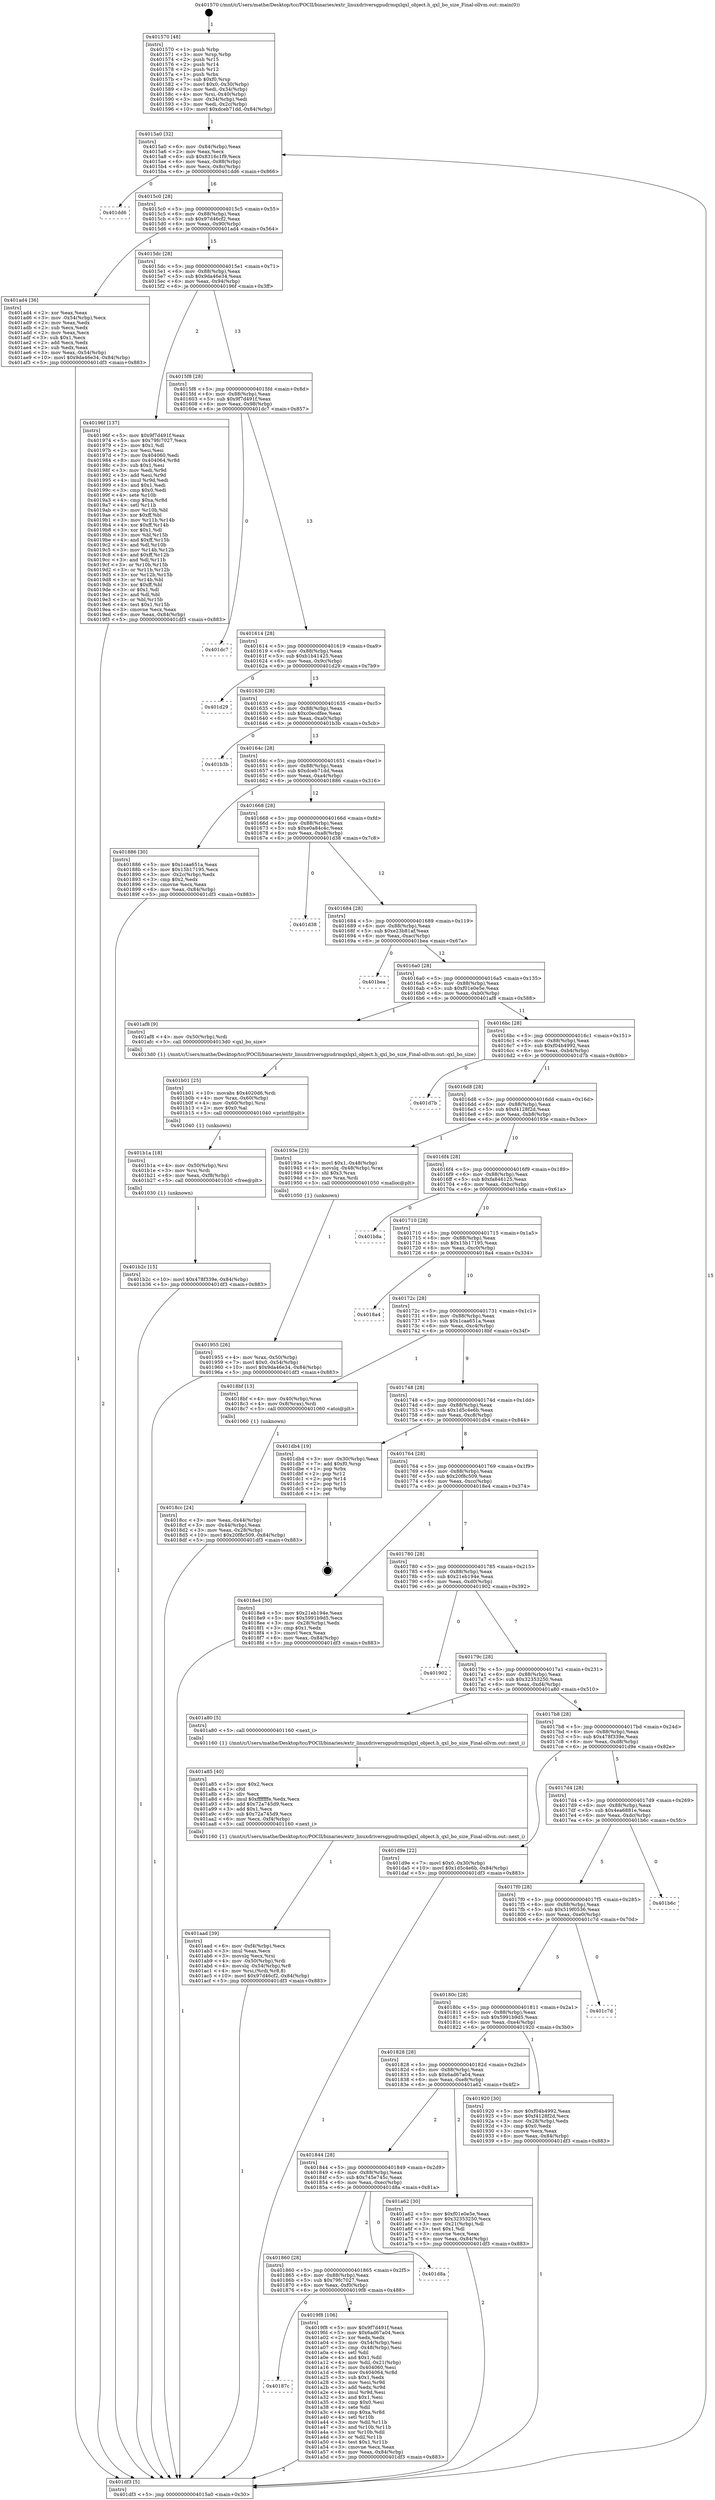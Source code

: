digraph "0x401570" {
  label = "0x401570 (/mnt/c/Users/mathe/Desktop/tcc/POCII/binaries/extr_linuxdriversgpudrmqxlqxl_object.h_qxl_bo_size_Final-ollvm.out::main(0))"
  labelloc = "t"
  node[shape=record]

  Entry [label="",width=0.3,height=0.3,shape=circle,fillcolor=black,style=filled]
  "0x4015a0" [label="{
     0x4015a0 [32]\l
     | [instrs]\l
     &nbsp;&nbsp;0x4015a0 \<+6\>: mov -0x84(%rbp),%eax\l
     &nbsp;&nbsp;0x4015a6 \<+2\>: mov %eax,%ecx\l
     &nbsp;&nbsp;0x4015a8 \<+6\>: sub $0x8316c1f9,%ecx\l
     &nbsp;&nbsp;0x4015ae \<+6\>: mov %eax,-0x88(%rbp)\l
     &nbsp;&nbsp;0x4015b4 \<+6\>: mov %ecx,-0x8c(%rbp)\l
     &nbsp;&nbsp;0x4015ba \<+6\>: je 0000000000401dd6 \<main+0x866\>\l
  }"]
  "0x401dd6" [label="{
     0x401dd6\l
  }", style=dashed]
  "0x4015c0" [label="{
     0x4015c0 [28]\l
     | [instrs]\l
     &nbsp;&nbsp;0x4015c0 \<+5\>: jmp 00000000004015c5 \<main+0x55\>\l
     &nbsp;&nbsp;0x4015c5 \<+6\>: mov -0x88(%rbp),%eax\l
     &nbsp;&nbsp;0x4015cb \<+5\>: sub $0x97d46cf2,%eax\l
     &nbsp;&nbsp;0x4015d0 \<+6\>: mov %eax,-0x90(%rbp)\l
     &nbsp;&nbsp;0x4015d6 \<+6\>: je 0000000000401ad4 \<main+0x564\>\l
  }"]
  Exit [label="",width=0.3,height=0.3,shape=circle,fillcolor=black,style=filled,peripheries=2]
  "0x401ad4" [label="{
     0x401ad4 [36]\l
     | [instrs]\l
     &nbsp;&nbsp;0x401ad4 \<+2\>: xor %eax,%eax\l
     &nbsp;&nbsp;0x401ad6 \<+3\>: mov -0x54(%rbp),%ecx\l
     &nbsp;&nbsp;0x401ad9 \<+2\>: mov %eax,%edx\l
     &nbsp;&nbsp;0x401adb \<+2\>: sub %ecx,%edx\l
     &nbsp;&nbsp;0x401add \<+2\>: mov %eax,%ecx\l
     &nbsp;&nbsp;0x401adf \<+3\>: sub $0x1,%ecx\l
     &nbsp;&nbsp;0x401ae2 \<+2\>: add %ecx,%edx\l
     &nbsp;&nbsp;0x401ae4 \<+2\>: sub %edx,%eax\l
     &nbsp;&nbsp;0x401ae6 \<+3\>: mov %eax,-0x54(%rbp)\l
     &nbsp;&nbsp;0x401ae9 \<+10\>: movl $0x9da46e34,-0x84(%rbp)\l
     &nbsp;&nbsp;0x401af3 \<+5\>: jmp 0000000000401df3 \<main+0x883\>\l
  }"]
  "0x4015dc" [label="{
     0x4015dc [28]\l
     | [instrs]\l
     &nbsp;&nbsp;0x4015dc \<+5\>: jmp 00000000004015e1 \<main+0x71\>\l
     &nbsp;&nbsp;0x4015e1 \<+6\>: mov -0x88(%rbp),%eax\l
     &nbsp;&nbsp;0x4015e7 \<+5\>: sub $0x9da46e34,%eax\l
     &nbsp;&nbsp;0x4015ec \<+6\>: mov %eax,-0x94(%rbp)\l
     &nbsp;&nbsp;0x4015f2 \<+6\>: je 000000000040196f \<main+0x3ff\>\l
  }"]
  "0x401b2c" [label="{
     0x401b2c [15]\l
     | [instrs]\l
     &nbsp;&nbsp;0x401b2c \<+10\>: movl $0x478f339e,-0x84(%rbp)\l
     &nbsp;&nbsp;0x401b36 \<+5\>: jmp 0000000000401df3 \<main+0x883\>\l
  }"]
  "0x40196f" [label="{
     0x40196f [137]\l
     | [instrs]\l
     &nbsp;&nbsp;0x40196f \<+5\>: mov $0x9f7d491f,%eax\l
     &nbsp;&nbsp;0x401974 \<+5\>: mov $0x79fc7027,%ecx\l
     &nbsp;&nbsp;0x401979 \<+2\>: mov $0x1,%dl\l
     &nbsp;&nbsp;0x40197b \<+2\>: xor %esi,%esi\l
     &nbsp;&nbsp;0x40197d \<+7\>: mov 0x404060,%edi\l
     &nbsp;&nbsp;0x401984 \<+8\>: mov 0x404064,%r8d\l
     &nbsp;&nbsp;0x40198c \<+3\>: sub $0x1,%esi\l
     &nbsp;&nbsp;0x40198f \<+3\>: mov %edi,%r9d\l
     &nbsp;&nbsp;0x401992 \<+3\>: add %esi,%r9d\l
     &nbsp;&nbsp;0x401995 \<+4\>: imul %r9d,%edi\l
     &nbsp;&nbsp;0x401999 \<+3\>: and $0x1,%edi\l
     &nbsp;&nbsp;0x40199c \<+3\>: cmp $0x0,%edi\l
     &nbsp;&nbsp;0x40199f \<+4\>: sete %r10b\l
     &nbsp;&nbsp;0x4019a3 \<+4\>: cmp $0xa,%r8d\l
     &nbsp;&nbsp;0x4019a7 \<+4\>: setl %r11b\l
     &nbsp;&nbsp;0x4019ab \<+3\>: mov %r10b,%bl\l
     &nbsp;&nbsp;0x4019ae \<+3\>: xor $0xff,%bl\l
     &nbsp;&nbsp;0x4019b1 \<+3\>: mov %r11b,%r14b\l
     &nbsp;&nbsp;0x4019b4 \<+4\>: xor $0xff,%r14b\l
     &nbsp;&nbsp;0x4019b8 \<+3\>: xor $0x1,%dl\l
     &nbsp;&nbsp;0x4019bb \<+3\>: mov %bl,%r15b\l
     &nbsp;&nbsp;0x4019be \<+4\>: and $0xff,%r15b\l
     &nbsp;&nbsp;0x4019c2 \<+3\>: and %dl,%r10b\l
     &nbsp;&nbsp;0x4019c5 \<+3\>: mov %r14b,%r12b\l
     &nbsp;&nbsp;0x4019c8 \<+4\>: and $0xff,%r12b\l
     &nbsp;&nbsp;0x4019cc \<+3\>: and %dl,%r11b\l
     &nbsp;&nbsp;0x4019cf \<+3\>: or %r10b,%r15b\l
     &nbsp;&nbsp;0x4019d2 \<+3\>: or %r11b,%r12b\l
     &nbsp;&nbsp;0x4019d5 \<+3\>: xor %r12b,%r15b\l
     &nbsp;&nbsp;0x4019d8 \<+3\>: or %r14b,%bl\l
     &nbsp;&nbsp;0x4019db \<+3\>: xor $0xff,%bl\l
     &nbsp;&nbsp;0x4019de \<+3\>: or $0x1,%dl\l
     &nbsp;&nbsp;0x4019e1 \<+2\>: and %dl,%bl\l
     &nbsp;&nbsp;0x4019e3 \<+3\>: or %bl,%r15b\l
     &nbsp;&nbsp;0x4019e6 \<+4\>: test $0x1,%r15b\l
     &nbsp;&nbsp;0x4019ea \<+3\>: cmovne %ecx,%eax\l
     &nbsp;&nbsp;0x4019ed \<+6\>: mov %eax,-0x84(%rbp)\l
     &nbsp;&nbsp;0x4019f3 \<+5\>: jmp 0000000000401df3 \<main+0x883\>\l
  }"]
  "0x4015f8" [label="{
     0x4015f8 [28]\l
     | [instrs]\l
     &nbsp;&nbsp;0x4015f8 \<+5\>: jmp 00000000004015fd \<main+0x8d\>\l
     &nbsp;&nbsp;0x4015fd \<+6\>: mov -0x88(%rbp),%eax\l
     &nbsp;&nbsp;0x401603 \<+5\>: sub $0x9f7d491f,%eax\l
     &nbsp;&nbsp;0x401608 \<+6\>: mov %eax,-0x98(%rbp)\l
     &nbsp;&nbsp;0x40160e \<+6\>: je 0000000000401dc7 \<main+0x857\>\l
  }"]
  "0x401b1a" [label="{
     0x401b1a [18]\l
     | [instrs]\l
     &nbsp;&nbsp;0x401b1a \<+4\>: mov -0x50(%rbp),%rsi\l
     &nbsp;&nbsp;0x401b1e \<+3\>: mov %rsi,%rdi\l
     &nbsp;&nbsp;0x401b21 \<+6\>: mov %eax,-0xf8(%rbp)\l
     &nbsp;&nbsp;0x401b27 \<+5\>: call 0000000000401030 \<free@plt\>\l
     | [calls]\l
     &nbsp;&nbsp;0x401030 \{1\} (unknown)\l
  }"]
  "0x401dc7" [label="{
     0x401dc7\l
  }", style=dashed]
  "0x401614" [label="{
     0x401614 [28]\l
     | [instrs]\l
     &nbsp;&nbsp;0x401614 \<+5\>: jmp 0000000000401619 \<main+0xa9\>\l
     &nbsp;&nbsp;0x401619 \<+6\>: mov -0x88(%rbp),%eax\l
     &nbsp;&nbsp;0x40161f \<+5\>: sub $0xb1b41425,%eax\l
     &nbsp;&nbsp;0x401624 \<+6\>: mov %eax,-0x9c(%rbp)\l
     &nbsp;&nbsp;0x40162a \<+6\>: je 0000000000401d29 \<main+0x7b9\>\l
  }"]
  "0x401b01" [label="{
     0x401b01 [25]\l
     | [instrs]\l
     &nbsp;&nbsp;0x401b01 \<+10\>: movabs $0x4020d6,%rdi\l
     &nbsp;&nbsp;0x401b0b \<+4\>: mov %rax,-0x60(%rbp)\l
     &nbsp;&nbsp;0x401b0f \<+4\>: mov -0x60(%rbp),%rsi\l
     &nbsp;&nbsp;0x401b13 \<+2\>: mov $0x0,%al\l
     &nbsp;&nbsp;0x401b15 \<+5\>: call 0000000000401040 \<printf@plt\>\l
     | [calls]\l
     &nbsp;&nbsp;0x401040 \{1\} (unknown)\l
  }"]
  "0x401d29" [label="{
     0x401d29\l
  }", style=dashed]
  "0x401630" [label="{
     0x401630 [28]\l
     | [instrs]\l
     &nbsp;&nbsp;0x401630 \<+5\>: jmp 0000000000401635 \<main+0xc5\>\l
     &nbsp;&nbsp;0x401635 \<+6\>: mov -0x88(%rbp),%eax\l
     &nbsp;&nbsp;0x40163b \<+5\>: sub $0xc0ecdfee,%eax\l
     &nbsp;&nbsp;0x401640 \<+6\>: mov %eax,-0xa0(%rbp)\l
     &nbsp;&nbsp;0x401646 \<+6\>: je 0000000000401b3b \<main+0x5cb\>\l
  }"]
  "0x401aad" [label="{
     0x401aad [39]\l
     | [instrs]\l
     &nbsp;&nbsp;0x401aad \<+6\>: mov -0xf4(%rbp),%ecx\l
     &nbsp;&nbsp;0x401ab3 \<+3\>: imul %eax,%ecx\l
     &nbsp;&nbsp;0x401ab6 \<+3\>: movslq %ecx,%rsi\l
     &nbsp;&nbsp;0x401ab9 \<+4\>: mov -0x50(%rbp),%rdi\l
     &nbsp;&nbsp;0x401abd \<+4\>: movslq -0x54(%rbp),%r8\l
     &nbsp;&nbsp;0x401ac1 \<+4\>: mov %rsi,(%rdi,%r8,8)\l
     &nbsp;&nbsp;0x401ac5 \<+10\>: movl $0x97d46cf2,-0x84(%rbp)\l
     &nbsp;&nbsp;0x401acf \<+5\>: jmp 0000000000401df3 \<main+0x883\>\l
  }"]
  "0x401b3b" [label="{
     0x401b3b\l
  }", style=dashed]
  "0x40164c" [label="{
     0x40164c [28]\l
     | [instrs]\l
     &nbsp;&nbsp;0x40164c \<+5\>: jmp 0000000000401651 \<main+0xe1\>\l
     &nbsp;&nbsp;0x401651 \<+6\>: mov -0x88(%rbp),%eax\l
     &nbsp;&nbsp;0x401657 \<+5\>: sub $0xdceb71dd,%eax\l
     &nbsp;&nbsp;0x40165c \<+6\>: mov %eax,-0xa4(%rbp)\l
     &nbsp;&nbsp;0x401662 \<+6\>: je 0000000000401886 \<main+0x316\>\l
  }"]
  "0x401a85" [label="{
     0x401a85 [40]\l
     | [instrs]\l
     &nbsp;&nbsp;0x401a85 \<+5\>: mov $0x2,%ecx\l
     &nbsp;&nbsp;0x401a8a \<+1\>: cltd\l
     &nbsp;&nbsp;0x401a8b \<+2\>: idiv %ecx\l
     &nbsp;&nbsp;0x401a8d \<+6\>: imul $0xfffffffe,%edx,%ecx\l
     &nbsp;&nbsp;0x401a93 \<+6\>: add $0x72a745d9,%ecx\l
     &nbsp;&nbsp;0x401a99 \<+3\>: add $0x1,%ecx\l
     &nbsp;&nbsp;0x401a9c \<+6\>: sub $0x72a745d9,%ecx\l
     &nbsp;&nbsp;0x401aa2 \<+6\>: mov %ecx,-0xf4(%rbp)\l
     &nbsp;&nbsp;0x401aa8 \<+5\>: call 0000000000401160 \<next_i\>\l
     | [calls]\l
     &nbsp;&nbsp;0x401160 \{1\} (/mnt/c/Users/mathe/Desktop/tcc/POCII/binaries/extr_linuxdriversgpudrmqxlqxl_object.h_qxl_bo_size_Final-ollvm.out::next_i)\l
  }"]
  "0x401886" [label="{
     0x401886 [30]\l
     | [instrs]\l
     &nbsp;&nbsp;0x401886 \<+5\>: mov $0x1caa651a,%eax\l
     &nbsp;&nbsp;0x40188b \<+5\>: mov $0x15b17195,%ecx\l
     &nbsp;&nbsp;0x401890 \<+3\>: mov -0x2c(%rbp),%edx\l
     &nbsp;&nbsp;0x401893 \<+3\>: cmp $0x2,%edx\l
     &nbsp;&nbsp;0x401896 \<+3\>: cmovne %ecx,%eax\l
     &nbsp;&nbsp;0x401899 \<+6\>: mov %eax,-0x84(%rbp)\l
     &nbsp;&nbsp;0x40189f \<+5\>: jmp 0000000000401df3 \<main+0x883\>\l
  }"]
  "0x401668" [label="{
     0x401668 [28]\l
     | [instrs]\l
     &nbsp;&nbsp;0x401668 \<+5\>: jmp 000000000040166d \<main+0xfd\>\l
     &nbsp;&nbsp;0x40166d \<+6\>: mov -0x88(%rbp),%eax\l
     &nbsp;&nbsp;0x401673 \<+5\>: sub $0xe0a84c4c,%eax\l
     &nbsp;&nbsp;0x401678 \<+6\>: mov %eax,-0xa8(%rbp)\l
     &nbsp;&nbsp;0x40167e \<+6\>: je 0000000000401d38 \<main+0x7c8\>\l
  }"]
  "0x401df3" [label="{
     0x401df3 [5]\l
     | [instrs]\l
     &nbsp;&nbsp;0x401df3 \<+5\>: jmp 00000000004015a0 \<main+0x30\>\l
  }"]
  "0x401570" [label="{
     0x401570 [48]\l
     | [instrs]\l
     &nbsp;&nbsp;0x401570 \<+1\>: push %rbp\l
     &nbsp;&nbsp;0x401571 \<+3\>: mov %rsp,%rbp\l
     &nbsp;&nbsp;0x401574 \<+2\>: push %r15\l
     &nbsp;&nbsp;0x401576 \<+2\>: push %r14\l
     &nbsp;&nbsp;0x401578 \<+2\>: push %r12\l
     &nbsp;&nbsp;0x40157a \<+1\>: push %rbx\l
     &nbsp;&nbsp;0x40157b \<+7\>: sub $0xf0,%rsp\l
     &nbsp;&nbsp;0x401582 \<+7\>: movl $0x0,-0x30(%rbp)\l
     &nbsp;&nbsp;0x401589 \<+3\>: mov %edi,-0x34(%rbp)\l
     &nbsp;&nbsp;0x40158c \<+4\>: mov %rsi,-0x40(%rbp)\l
     &nbsp;&nbsp;0x401590 \<+3\>: mov -0x34(%rbp),%edi\l
     &nbsp;&nbsp;0x401593 \<+3\>: mov %edi,-0x2c(%rbp)\l
     &nbsp;&nbsp;0x401596 \<+10\>: movl $0xdceb71dd,-0x84(%rbp)\l
  }"]
  "0x40187c" [label="{
     0x40187c\l
  }", style=dashed]
  "0x401d38" [label="{
     0x401d38\l
  }", style=dashed]
  "0x401684" [label="{
     0x401684 [28]\l
     | [instrs]\l
     &nbsp;&nbsp;0x401684 \<+5\>: jmp 0000000000401689 \<main+0x119\>\l
     &nbsp;&nbsp;0x401689 \<+6\>: mov -0x88(%rbp),%eax\l
     &nbsp;&nbsp;0x40168f \<+5\>: sub $0xe23b81af,%eax\l
     &nbsp;&nbsp;0x401694 \<+6\>: mov %eax,-0xac(%rbp)\l
     &nbsp;&nbsp;0x40169a \<+6\>: je 0000000000401bea \<main+0x67a\>\l
  }"]
  "0x4019f8" [label="{
     0x4019f8 [106]\l
     | [instrs]\l
     &nbsp;&nbsp;0x4019f8 \<+5\>: mov $0x9f7d491f,%eax\l
     &nbsp;&nbsp;0x4019fd \<+5\>: mov $0x6ad67a04,%ecx\l
     &nbsp;&nbsp;0x401a02 \<+2\>: xor %edx,%edx\l
     &nbsp;&nbsp;0x401a04 \<+3\>: mov -0x54(%rbp),%esi\l
     &nbsp;&nbsp;0x401a07 \<+3\>: cmp -0x48(%rbp),%esi\l
     &nbsp;&nbsp;0x401a0a \<+4\>: setl %dil\l
     &nbsp;&nbsp;0x401a0e \<+4\>: and $0x1,%dil\l
     &nbsp;&nbsp;0x401a12 \<+4\>: mov %dil,-0x21(%rbp)\l
     &nbsp;&nbsp;0x401a16 \<+7\>: mov 0x404060,%esi\l
     &nbsp;&nbsp;0x401a1d \<+8\>: mov 0x404064,%r8d\l
     &nbsp;&nbsp;0x401a25 \<+3\>: sub $0x1,%edx\l
     &nbsp;&nbsp;0x401a28 \<+3\>: mov %esi,%r9d\l
     &nbsp;&nbsp;0x401a2b \<+3\>: add %edx,%r9d\l
     &nbsp;&nbsp;0x401a2e \<+4\>: imul %r9d,%esi\l
     &nbsp;&nbsp;0x401a32 \<+3\>: and $0x1,%esi\l
     &nbsp;&nbsp;0x401a35 \<+3\>: cmp $0x0,%esi\l
     &nbsp;&nbsp;0x401a38 \<+4\>: sete %dil\l
     &nbsp;&nbsp;0x401a3c \<+4\>: cmp $0xa,%r8d\l
     &nbsp;&nbsp;0x401a40 \<+4\>: setl %r10b\l
     &nbsp;&nbsp;0x401a44 \<+3\>: mov %dil,%r11b\l
     &nbsp;&nbsp;0x401a47 \<+3\>: and %r10b,%r11b\l
     &nbsp;&nbsp;0x401a4a \<+3\>: xor %r10b,%dil\l
     &nbsp;&nbsp;0x401a4d \<+3\>: or %dil,%r11b\l
     &nbsp;&nbsp;0x401a50 \<+4\>: test $0x1,%r11b\l
     &nbsp;&nbsp;0x401a54 \<+3\>: cmovne %ecx,%eax\l
     &nbsp;&nbsp;0x401a57 \<+6\>: mov %eax,-0x84(%rbp)\l
     &nbsp;&nbsp;0x401a5d \<+5\>: jmp 0000000000401df3 \<main+0x883\>\l
  }"]
  "0x401bea" [label="{
     0x401bea\l
  }", style=dashed]
  "0x4016a0" [label="{
     0x4016a0 [28]\l
     | [instrs]\l
     &nbsp;&nbsp;0x4016a0 \<+5\>: jmp 00000000004016a5 \<main+0x135\>\l
     &nbsp;&nbsp;0x4016a5 \<+6\>: mov -0x88(%rbp),%eax\l
     &nbsp;&nbsp;0x4016ab \<+5\>: sub $0xf01e0e5e,%eax\l
     &nbsp;&nbsp;0x4016b0 \<+6\>: mov %eax,-0xb0(%rbp)\l
     &nbsp;&nbsp;0x4016b6 \<+6\>: je 0000000000401af8 \<main+0x588\>\l
  }"]
  "0x401860" [label="{
     0x401860 [28]\l
     | [instrs]\l
     &nbsp;&nbsp;0x401860 \<+5\>: jmp 0000000000401865 \<main+0x2f5\>\l
     &nbsp;&nbsp;0x401865 \<+6\>: mov -0x88(%rbp),%eax\l
     &nbsp;&nbsp;0x40186b \<+5\>: sub $0x79fc7027,%eax\l
     &nbsp;&nbsp;0x401870 \<+6\>: mov %eax,-0xf0(%rbp)\l
     &nbsp;&nbsp;0x401876 \<+6\>: je 00000000004019f8 \<main+0x488\>\l
  }"]
  "0x401af8" [label="{
     0x401af8 [9]\l
     | [instrs]\l
     &nbsp;&nbsp;0x401af8 \<+4\>: mov -0x50(%rbp),%rdi\l
     &nbsp;&nbsp;0x401afc \<+5\>: call 00000000004013d0 \<qxl_bo_size\>\l
     | [calls]\l
     &nbsp;&nbsp;0x4013d0 \{1\} (/mnt/c/Users/mathe/Desktop/tcc/POCII/binaries/extr_linuxdriversgpudrmqxlqxl_object.h_qxl_bo_size_Final-ollvm.out::qxl_bo_size)\l
  }"]
  "0x4016bc" [label="{
     0x4016bc [28]\l
     | [instrs]\l
     &nbsp;&nbsp;0x4016bc \<+5\>: jmp 00000000004016c1 \<main+0x151\>\l
     &nbsp;&nbsp;0x4016c1 \<+6\>: mov -0x88(%rbp),%eax\l
     &nbsp;&nbsp;0x4016c7 \<+5\>: sub $0xf04b4992,%eax\l
     &nbsp;&nbsp;0x4016cc \<+6\>: mov %eax,-0xb4(%rbp)\l
     &nbsp;&nbsp;0x4016d2 \<+6\>: je 0000000000401d7b \<main+0x80b\>\l
  }"]
  "0x401d8a" [label="{
     0x401d8a\l
  }", style=dashed]
  "0x401d7b" [label="{
     0x401d7b\l
  }", style=dashed]
  "0x4016d8" [label="{
     0x4016d8 [28]\l
     | [instrs]\l
     &nbsp;&nbsp;0x4016d8 \<+5\>: jmp 00000000004016dd \<main+0x16d\>\l
     &nbsp;&nbsp;0x4016dd \<+6\>: mov -0x88(%rbp),%eax\l
     &nbsp;&nbsp;0x4016e3 \<+5\>: sub $0xf4128f2d,%eax\l
     &nbsp;&nbsp;0x4016e8 \<+6\>: mov %eax,-0xb8(%rbp)\l
     &nbsp;&nbsp;0x4016ee \<+6\>: je 000000000040193e \<main+0x3ce\>\l
  }"]
  "0x401844" [label="{
     0x401844 [28]\l
     | [instrs]\l
     &nbsp;&nbsp;0x401844 \<+5\>: jmp 0000000000401849 \<main+0x2d9\>\l
     &nbsp;&nbsp;0x401849 \<+6\>: mov -0x88(%rbp),%eax\l
     &nbsp;&nbsp;0x40184f \<+5\>: sub $0x745e745c,%eax\l
     &nbsp;&nbsp;0x401854 \<+6\>: mov %eax,-0xec(%rbp)\l
     &nbsp;&nbsp;0x40185a \<+6\>: je 0000000000401d8a \<main+0x81a\>\l
  }"]
  "0x40193e" [label="{
     0x40193e [23]\l
     | [instrs]\l
     &nbsp;&nbsp;0x40193e \<+7\>: movl $0x1,-0x48(%rbp)\l
     &nbsp;&nbsp;0x401945 \<+4\>: movslq -0x48(%rbp),%rax\l
     &nbsp;&nbsp;0x401949 \<+4\>: shl $0x3,%rax\l
     &nbsp;&nbsp;0x40194d \<+3\>: mov %rax,%rdi\l
     &nbsp;&nbsp;0x401950 \<+5\>: call 0000000000401050 \<malloc@plt\>\l
     | [calls]\l
     &nbsp;&nbsp;0x401050 \{1\} (unknown)\l
  }"]
  "0x4016f4" [label="{
     0x4016f4 [28]\l
     | [instrs]\l
     &nbsp;&nbsp;0x4016f4 \<+5\>: jmp 00000000004016f9 \<main+0x189\>\l
     &nbsp;&nbsp;0x4016f9 \<+6\>: mov -0x88(%rbp),%eax\l
     &nbsp;&nbsp;0x4016ff \<+5\>: sub $0xfa846125,%eax\l
     &nbsp;&nbsp;0x401704 \<+6\>: mov %eax,-0xbc(%rbp)\l
     &nbsp;&nbsp;0x40170a \<+6\>: je 0000000000401b8a \<main+0x61a\>\l
  }"]
  "0x401a62" [label="{
     0x401a62 [30]\l
     | [instrs]\l
     &nbsp;&nbsp;0x401a62 \<+5\>: mov $0xf01e0e5e,%eax\l
     &nbsp;&nbsp;0x401a67 \<+5\>: mov $0x32353250,%ecx\l
     &nbsp;&nbsp;0x401a6c \<+3\>: mov -0x21(%rbp),%dl\l
     &nbsp;&nbsp;0x401a6f \<+3\>: test $0x1,%dl\l
     &nbsp;&nbsp;0x401a72 \<+3\>: cmovne %ecx,%eax\l
     &nbsp;&nbsp;0x401a75 \<+6\>: mov %eax,-0x84(%rbp)\l
     &nbsp;&nbsp;0x401a7b \<+5\>: jmp 0000000000401df3 \<main+0x883\>\l
  }"]
  "0x401b8a" [label="{
     0x401b8a\l
  }", style=dashed]
  "0x401710" [label="{
     0x401710 [28]\l
     | [instrs]\l
     &nbsp;&nbsp;0x401710 \<+5\>: jmp 0000000000401715 \<main+0x1a5\>\l
     &nbsp;&nbsp;0x401715 \<+6\>: mov -0x88(%rbp),%eax\l
     &nbsp;&nbsp;0x40171b \<+5\>: sub $0x15b17195,%eax\l
     &nbsp;&nbsp;0x401720 \<+6\>: mov %eax,-0xc0(%rbp)\l
     &nbsp;&nbsp;0x401726 \<+6\>: je 00000000004018a4 \<main+0x334\>\l
  }"]
  "0x401955" [label="{
     0x401955 [26]\l
     | [instrs]\l
     &nbsp;&nbsp;0x401955 \<+4\>: mov %rax,-0x50(%rbp)\l
     &nbsp;&nbsp;0x401959 \<+7\>: movl $0x0,-0x54(%rbp)\l
     &nbsp;&nbsp;0x401960 \<+10\>: movl $0x9da46e34,-0x84(%rbp)\l
     &nbsp;&nbsp;0x40196a \<+5\>: jmp 0000000000401df3 \<main+0x883\>\l
  }"]
  "0x4018a4" [label="{
     0x4018a4\l
  }", style=dashed]
  "0x40172c" [label="{
     0x40172c [28]\l
     | [instrs]\l
     &nbsp;&nbsp;0x40172c \<+5\>: jmp 0000000000401731 \<main+0x1c1\>\l
     &nbsp;&nbsp;0x401731 \<+6\>: mov -0x88(%rbp),%eax\l
     &nbsp;&nbsp;0x401737 \<+5\>: sub $0x1caa651a,%eax\l
     &nbsp;&nbsp;0x40173c \<+6\>: mov %eax,-0xc4(%rbp)\l
     &nbsp;&nbsp;0x401742 \<+6\>: je 00000000004018bf \<main+0x34f\>\l
  }"]
  "0x401828" [label="{
     0x401828 [28]\l
     | [instrs]\l
     &nbsp;&nbsp;0x401828 \<+5\>: jmp 000000000040182d \<main+0x2bd\>\l
     &nbsp;&nbsp;0x40182d \<+6\>: mov -0x88(%rbp),%eax\l
     &nbsp;&nbsp;0x401833 \<+5\>: sub $0x6ad67a04,%eax\l
     &nbsp;&nbsp;0x401838 \<+6\>: mov %eax,-0xe8(%rbp)\l
     &nbsp;&nbsp;0x40183e \<+6\>: je 0000000000401a62 \<main+0x4f2\>\l
  }"]
  "0x4018bf" [label="{
     0x4018bf [13]\l
     | [instrs]\l
     &nbsp;&nbsp;0x4018bf \<+4\>: mov -0x40(%rbp),%rax\l
     &nbsp;&nbsp;0x4018c3 \<+4\>: mov 0x8(%rax),%rdi\l
     &nbsp;&nbsp;0x4018c7 \<+5\>: call 0000000000401060 \<atoi@plt\>\l
     | [calls]\l
     &nbsp;&nbsp;0x401060 \{1\} (unknown)\l
  }"]
  "0x401748" [label="{
     0x401748 [28]\l
     | [instrs]\l
     &nbsp;&nbsp;0x401748 \<+5\>: jmp 000000000040174d \<main+0x1dd\>\l
     &nbsp;&nbsp;0x40174d \<+6\>: mov -0x88(%rbp),%eax\l
     &nbsp;&nbsp;0x401753 \<+5\>: sub $0x1d5c4e6b,%eax\l
     &nbsp;&nbsp;0x401758 \<+6\>: mov %eax,-0xc8(%rbp)\l
     &nbsp;&nbsp;0x40175e \<+6\>: je 0000000000401db4 \<main+0x844\>\l
  }"]
  "0x4018cc" [label="{
     0x4018cc [24]\l
     | [instrs]\l
     &nbsp;&nbsp;0x4018cc \<+3\>: mov %eax,-0x44(%rbp)\l
     &nbsp;&nbsp;0x4018cf \<+3\>: mov -0x44(%rbp),%eax\l
     &nbsp;&nbsp;0x4018d2 \<+3\>: mov %eax,-0x28(%rbp)\l
     &nbsp;&nbsp;0x4018d5 \<+10\>: movl $0x20f8c509,-0x84(%rbp)\l
     &nbsp;&nbsp;0x4018df \<+5\>: jmp 0000000000401df3 \<main+0x883\>\l
  }"]
  "0x401920" [label="{
     0x401920 [30]\l
     | [instrs]\l
     &nbsp;&nbsp;0x401920 \<+5\>: mov $0xf04b4992,%eax\l
     &nbsp;&nbsp;0x401925 \<+5\>: mov $0xf4128f2d,%ecx\l
     &nbsp;&nbsp;0x40192a \<+3\>: mov -0x28(%rbp),%edx\l
     &nbsp;&nbsp;0x40192d \<+3\>: cmp $0x0,%edx\l
     &nbsp;&nbsp;0x401930 \<+3\>: cmove %ecx,%eax\l
     &nbsp;&nbsp;0x401933 \<+6\>: mov %eax,-0x84(%rbp)\l
     &nbsp;&nbsp;0x401939 \<+5\>: jmp 0000000000401df3 \<main+0x883\>\l
  }"]
  "0x401db4" [label="{
     0x401db4 [19]\l
     | [instrs]\l
     &nbsp;&nbsp;0x401db4 \<+3\>: mov -0x30(%rbp),%eax\l
     &nbsp;&nbsp;0x401db7 \<+7\>: add $0xf0,%rsp\l
     &nbsp;&nbsp;0x401dbe \<+1\>: pop %rbx\l
     &nbsp;&nbsp;0x401dbf \<+2\>: pop %r12\l
     &nbsp;&nbsp;0x401dc1 \<+2\>: pop %r14\l
     &nbsp;&nbsp;0x401dc3 \<+2\>: pop %r15\l
     &nbsp;&nbsp;0x401dc5 \<+1\>: pop %rbp\l
     &nbsp;&nbsp;0x401dc6 \<+1\>: ret\l
  }"]
  "0x401764" [label="{
     0x401764 [28]\l
     | [instrs]\l
     &nbsp;&nbsp;0x401764 \<+5\>: jmp 0000000000401769 \<main+0x1f9\>\l
     &nbsp;&nbsp;0x401769 \<+6\>: mov -0x88(%rbp),%eax\l
     &nbsp;&nbsp;0x40176f \<+5\>: sub $0x20f8c509,%eax\l
     &nbsp;&nbsp;0x401774 \<+6\>: mov %eax,-0xcc(%rbp)\l
     &nbsp;&nbsp;0x40177a \<+6\>: je 00000000004018e4 \<main+0x374\>\l
  }"]
  "0x40180c" [label="{
     0x40180c [28]\l
     | [instrs]\l
     &nbsp;&nbsp;0x40180c \<+5\>: jmp 0000000000401811 \<main+0x2a1\>\l
     &nbsp;&nbsp;0x401811 \<+6\>: mov -0x88(%rbp),%eax\l
     &nbsp;&nbsp;0x401817 \<+5\>: sub $0x5991b9d5,%eax\l
     &nbsp;&nbsp;0x40181c \<+6\>: mov %eax,-0xe4(%rbp)\l
     &nbsp;&nbsp;0x401822 \<+6\>: je 0000000000401920 \<main+0x3b0\>\l
  }"]
  "0x4018e4" [label="{
     0x4018e4 [30]\l
     | [instrs]\l
     &nbsp;&nbsp;0x4018e4 \<+5\>: mov $0x21eb194e,%eax\l
     &nbsp;&nbsp;0x4018e9 \<+5\>: mov $0x5991b9d5,%ecx\l
     &nbsp;&nbsp;0x4018ee \<+3\>: mov -0x28(%rbp),%edx\l
     &nbsp;&nbsp;0x4018f1 \<+3\>: cmp $0x1,%edx\l
     &nbsp;&nbsp;0x4018f4 \<+3\>: cmovl %ecx,%eax\l
     &nbsp;&nbsp;0x4018f7 \<+6\>: mov %eax,-0x84(%rbp)\l
     &nbsp;&nbsp;0x4018fd \<+5\>: jmp 0000000000401df3 \<main+0x883\>\l
  }"]
  "0x401780" [label="{
     0x401780 [28]\l
     | [instrs]\l
     &nbsp;&nbsp;0x401780 \<+5\>: jmp 0000000000401785 \<main+0x215\>\l
     &nbsp;&nbsp;0x401785 \<+6\>: mov -0x88(%rbp),%eax\l
     &nbsp;&nbsp;0x40178b \<+5\>: sub $0x21eb194e,%eax\l
     &nbsp;&nbsp;0x401790 \<+6\>: mov %eax,-0xd0(%rbp)\l
     &nbsp;&nbsp;0x401796 \<+6\>: je 0000000000401902 \<main+0x392\>\l
  }"]
  "0x401c7d" [label="{
     0x401c7d\l
  }", style=dashed]
  "0x401902" [label="{
     0x401902\l
  }", style=dashed]
  "0x40179c" [label="{
     0x40179c [28]\l
     | [instrs]\l
     &nbsp;&nbsp;0x40179c \<+5\>: jmp 00000000004017a1 \<main+0x231\>\l
     &nbsp;&nbsp;0x4017a1 \<+6\>: mov -0x88(%rbp),%eax\l
     &nbsp;&nbsp;0x4017a7 \<+5\>: sub $0x32353250,%eax\l
     &nbsp;&nbsp;0x4017ac \<+6\>: mov %eax,-0xd4(%rbp)\l
     &nbsp;&nbsp;0x4017b2 \<+6\>: je 0000000000401a80 \<main+0x510\>\l
  }"]
  "0x4017f0" [label="{
     0x4017f0 [28]\l
     | [instrs]\l
     &nbsp;&nbsp;0x4017f0 \<+5\>: jmp 00000000004017f5 \<main+0x285\>\l
     &nbsp;&nbsp;0x4017f5 \<+6\>: mov -0x88(%rbp),%eax\l
     &nbsp;&nbsp;0x4017fb \<+5\>: sub $0x519f0536,%eax\l
     &nbsp;&nbsp;0x401800 \<+6\>: mov %eax,-0xe0(%rbp)\l
     &nbsp;&nbsp;0x401806 \<+6\>: je 0000000000401c7d \<main+0x70d\>\l
  }"]
  "0x401a80" [label="{
     0x401a80 [5]\l
     | [instrs]\l
     &nbsp;&nbsp;0x401a80 \<+5\>: call 0000000000401160 \<next_i\>\l
     | [calls]\l
     &nbsp;&nbsp;0x401160 \{1\} (/mnt/c/Users/mathe/Desktop/tcc/POCII/binaries/extr_linuxdriversgpudrmqxlqxl_object.h_qxl_bo_size_Final-ollvm.out::next_i)\l
  }"]
  "0x4017b8" [label="{
     0x4017b8 [28]\l
     | [instrs]\l
     &nbsp;&nbsp;0x4017b8 \<+5\>: jmp 00000000004017bd \<main+0x24d\>\l
     &nbsp;&nbsp;0x4017bd \<+6\>: mov -0x88(%rbp),%eax\l
     &nbsp;&nbsp;0x4017c3 \<+5\>: sub $0x478f339e,%eax\l
     &nbsp;&nbsp;0x4017c8 \<+6\>: mov %eax,-0xd8(%rbp)\l
     &nbsp;&nbsp;0x4017ce \<+6\>: je 0000000000401d9e \<main+0x82e\>\l
  }"]
  "0x401b6c" [label="{
     0x401b6c\l
  }", style=dashed]
  "0x401d9e" [label="{
     0x401d9e [22]\l
     | [instrs]\l
     &nbsp;&nbsp;0x401d9e \<+7\>: movl $0x0,-0x30(%rbp)\l
     &nbsp;&nbsp;0x401da5 \<+10\>: movl $0x1d5c4e6b,-0x84(%rbp)\l
     &nbsp;&nbsp;0x401daf \<+5\>: jmp 0000000000401df3 \<main+0x883\>\l
  }"]
  "0x4017d4" [label="{
     0x4017d4 [28]\l
     | [instrs]\l
     &nbsp;&nbsp;0x4017d4 \<+5\>: jmp 00000000004017d9 \<main+0x269\>\l
     &nbsp;&nbsp;0x4017d9 \<+6\>: mov -0x88(%rbp),%eax\l
     &nbsp;&nbsp;0x4017df \<+5\>: sub $0x4ea6881e,%eax\l
     &nbsp;&nbsp;0x4017e4 \<+6\>: mov %eax,-0xdc(%rbp)\l
     &nbsp;&nbsp;0x4017ea \<+6\>: je 0000000000401b6c \<main+0x5fc\>\l
  }"]
  Entry -> "0x401570" [label=" 1"]
  "0x4015a0" -> "0x401dd6" [label=" 0"]
  "0x4015a0" -> "0x4015c0" [label=" 16"]
  "0x401db4" -> Exit [label=" 1"]
  "0x4015c0" -> "0x401ad4" [label=" 1"]
  "0x4015c0" -> "0x4015dc" [label=" 15"]
  "0x401d9e" -> "0x401df3" [label=" 1"]
  "0x4015dc" -> "0x40196f" [label=" 2"]
  "0x4015dc" -> "0x4015f8" [label=" 13"]
  "0x401b2c" -> "0x401df3" [label=" 1"]
  "0x4015f8" -> "0x401dc7" [label=" 0"]
  "0x4015f8" -> "0x401614" [label=" 13"]
  "0x401b1a" -> "0x401b2c" [label=" 1"]
  "0x401614" -> "0x401d29" [label=" 0"]
  "0x401614" -> "0x401630" [label=" 13"]
  "0x401b01" -> "0x401b1a" [label=" 1"]
  "0x401630" -> "0x401b3b" [label=" 0"]
  "0x401630" -> "0x40164c" [label=" 13"]
  "0x401af8" -> "0x401b01" [label=" 1"]
  "0x40164c" -> "0x401886" [label=" 1"]
  "0x40164c" -> "0x401668" [label=" 12"]
  "0x401886" -> "0x401df3" [label=" 1"]
  "0x401570" -> "0x4015a0" [label=" 1"]
  "0x401df3" -> "0x4015a0" [label=" 15"]
  "0x401ad4" -> "0x401df3" [label=" 1"]
  "0x401668" -> "0x401d38" [label=" 0"]
  "0x401668" -> "0x401684" [label=" 12"]
  "0x401aad" -> "0x401df3" [label=" 1"]
  "0x401684" -> "0x401bea" [label=" 0"]
  "0x401684" -> "0x4016a0" [label=" 12"]
  "0x401a85" -> "0x401aad" [label=" 1"]
  "0x4016a0" -> "0x401af8" [label=" 1"]
  "0x4016a0" -> "0x4016bc" [label=" 11"]
  "0x401a62" -> "0x401df3" [label=" 2"]
  "0x4016bc" -> "0x401d7b" [label=" 0"]
  "0x4016bc" -> "0x4016d8" [label=" 11"]
  "0x4019f8" -> "0x401df3" [label=" 2"]
  "0x4016d8" -> "0x40193e" [label=" 1"]
  "0x4016d8" -> "0x4016f4" [label=" 10"]
  "0x401860" -> "0x4019f8" [label=" 2"]
  "0x4016f4" -> "0x401b8a" [label=" 0"]
  "0x4016f4" -> "0x401710" [label=" 10"]
  "0x401a80" -> "0x401a85" [label=" 1"]
  "0x401710" -> "0x4018a4" [label=" 0"]
  "0x401710" -> "0x40172c" [label=" 10"]
  "0x401844" -> "0x401d8a" [label=" 0"]
  "0x40172c" -> "0x4018bf" [label=" 1"]
  "0x40172c" -> "0x401748" [label=" 9"]
  "0x4018bf" -> "0x4018cc" [label=" 1"]
  "0x4018cc" -> "0x401df3" [label=" 1"]
  "0x401860" -> "0x40187c" [label=" 0"]
  "0x401748" -> "0x401db4" [label=" 1"]
  "0x401748" -> "0x401764" [label=" 8"]
  "0x401828" -> "0x401844" [label=" 2"]
  "0x401764" -> "0x4018e4" [label=" 1"]
  "0x401764" -> "0x401780" [label=" 7"]
  "0x4018e4" -> "0x401df3" [label=" 1"]
  "0x401844" -> "0x401860" [label=" 2"]
  "0x401780" -> "0x401902" [label=" 0"]
  "0x401780" -> "0x40179c" [label=" 7"]
  "0x40196f" -> "0x401df3" [label=" 2"]
  "0x40179c" -> "0x401a80" [label=" 1"]
  "0x40179c" -> "0x4017b8" [label=" 6"]
  "0x40193e" -> "0x401955" [label=" 1"]
  "0x4017b8" -> "0x401d9e" [label=" 1"]
  "0x4017b8" -> "0x4017d4" [label=" 5"]
  "0x401920" -> "0x401df3" [label=" 1"]
  "0x4017d4" -> "0x401b6c" [label=" 0"]
  "0x4017d4" -> "0x4017f0" [label=" 5"]
  "0x401955" -> "0x401df3" [label=" 1"]
  "0x4017f0" -> "0x401c7d" [label=" 0"]
  "0x4017f0" -> "0x40180c" [label=" 5"]
  "0x401828" -> "0x401a62" [label=" 2"]
  "0x40180c" -> "0x401920" [label=" 1"]
  "0x40180c" -> "0x401828" [label=" 4"]
}
